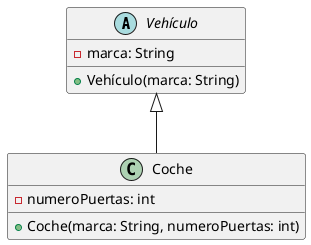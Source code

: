 @startuml vehículo

abstract class Vehículo{
    -marca: String
    +Vehículo(marca: String)
}

class Coche extends Vehículo{
    -numeroPuertas: int
    +Coche(marca: String, numeroPuertas: int)
}

@enduml
